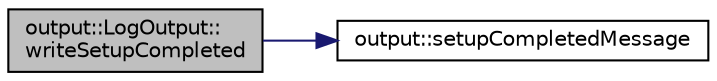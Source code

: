 digraph "output::LogOutput::writeSetupCompleted"
{
 // LATEX_PDF_SIZE
  edge [fontname="Helvetica",fontsize="10",labelfontname="Helvetica",labelfontsize="10"];
  node [fontname="Helvetica",fontsize="10",shape=record];
  rankdir="LR";
  Node1 [label="output::LogOutput::\lwriteSetupCompleted",height=0.2,width=0.4,color="black", fillcolor="grey75", style="filled", fontcolor="black",tooltip="write a message to the stdout to inform that the setup is completed"];
  Node1 -> Node2 [color="midnightblue",fontsize="10",style="solid",fontname="Helvetica"];
  Node2 [label="output::setupCompletedMessage",height=0.2,width=0.4,color="black", fillcolor="white", style="filled",URL="$namespaceoutput.html#af7680c0fbf402416eb754310578d7492",tooltip="Message to inform about completed setup."];
}
